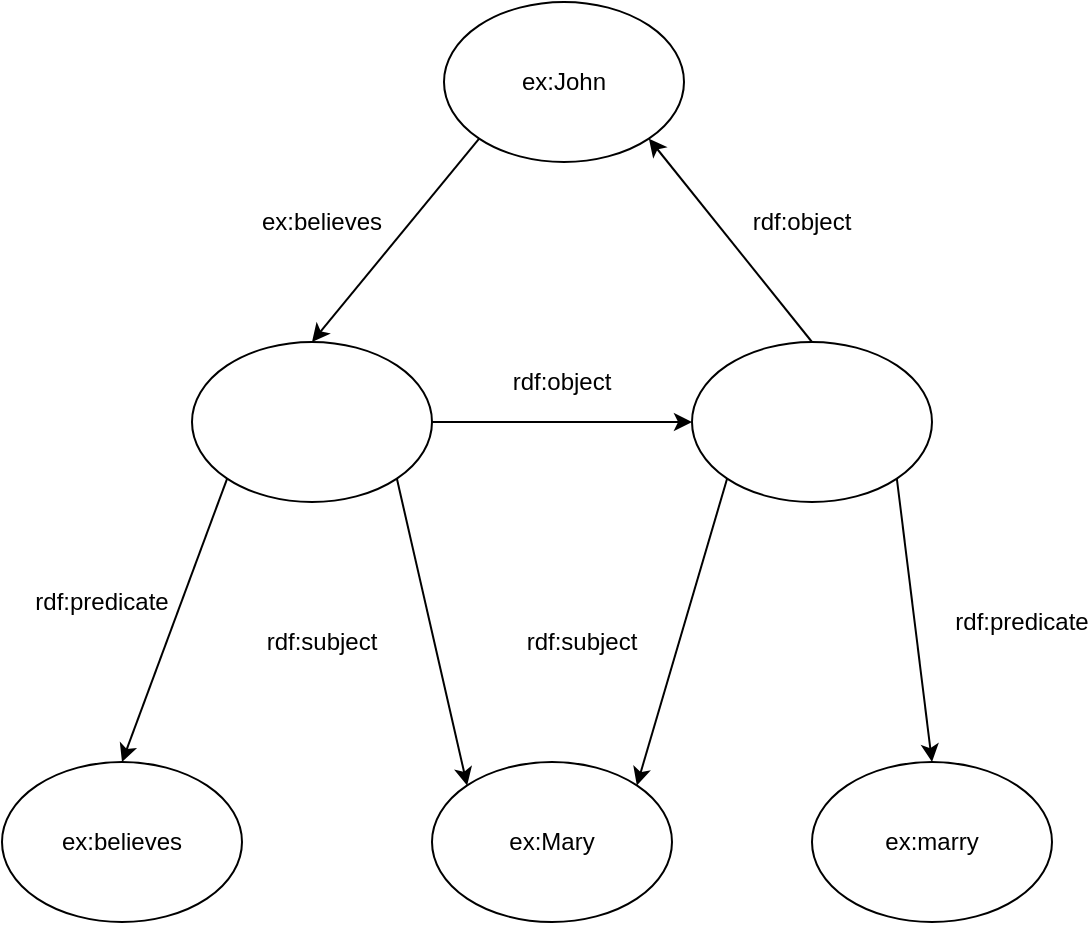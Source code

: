 <mxfile version="10.6.5" type="device"><diagram id="udxCSGLslg7un9XklMdC" name="Page-1"><mxGraphModel dx="840" dy="483" grid="1" gridSize="10" guides="1" tooltips="1" connect="1" arrows="1" fold="1" page="1" pageScale="1" pageWidth="850" pageHeight="1100" math="0" shadow="0"><root><mxCell id="0"/><mxCell id="1" parent="0"/><mxCell id="K8GTif-zEdf2nQf51k-X-7" style="rounded=0;orthogonalLoop=1;jettySize=auto;html=1;exitX=0;exitY=1;exitDx=0;exitDy=0;entryX=0.5;entryY=0;entryDx=0;entryDy=0;" edge="1" parent="1" source="K8GTif-zEdf2nQf51k-X-1" target="K8GTif-zEdf2nQf51k-X-2"><mxGeometry relative="1" as="geometry"/></mxCell><mxCell id="K8GTif-zEdf2nQf51k-X-1" value="ex:John" style="ellipse;whiteSpace=wrap;html=1;" vertex="1" parent="1"><mxGeometry x="381" y="100" width="120" height="80" as="geometry"/></mxCell><mxCell id="K8GTif-zEdf2nQf51k-X-9" style="edgeStyle=none;rounded=0;orthogonalLoop=1;jettySize=auto;html=1;exitX=1;exitY=0.5;exitDx=0;exitDy=0;entryX=0;entryY=0.5;entryDx=0;entryDy=0;" edge="1" parent="1" source="K8GTif-zEdf2nQf51k-X-2" target="K8GTif-zEdf2nQf51k-X-3"><mxGeometry relative="1" as="geometry"/></mxCell><mxCell id="K8GTif-zEdf2nQf51k-X-10" style="edgeStyle=none;rounded=0;orthogonalLoop=1;jettySize=auto;html=1;exitX=0;exitY=1;exitDx=0;exitDy=0;entryX=0.5;entryY=0;entryDx=0;entryDy=0;" edge="1" parent="1" source="K8GTif-zEdf2nQf51k-X-2" target="K8GTif-zEdf2nQf51k-X-4"><mxGeometry relative="1" as="geometry"/></mxCell><mxCell id="K8GTif-zEdf2nQf51k-X-12" style="edgeStyle=none;rounded=0;orthogonalLoop=1;jettySize=auto;html=1;exitX=1;exitY=1;exitDx=0;exitDy=0;entryX=0;entryY=0;entryDx=0;entryDy=0;" edge="1" parent="1" source="K8GTif-zEdf2nQf51k-X-2" target="K8GTif-zEdf2nQf51k-X-5"><mxGeometry relative="1" as="geometry"/></mxCell><mxCell id="K8GTif-zEdf2nQf51k-X-2" value="" style="ellipse;whiteSpace=wrap;html=1;" vertex="1" parent="1"><mxGeometry x="255" y="270" width="120" height="80" as="geometry"/></mxCell><mxCell id="K8GTif-zEdf2nQf51k-X-8" style="edgeStyle=none;rounded=0;orthogonalLoop=1;jettySize=auto;html=1;exitX=0.5;exitY=0;exitDx=0;exitDy=0;entryX=1;entryY=1;entryDx=0;entryDy=0;" edge="1" parent="1" source="K8GTif-zEdf2nQf51k-X-3" target="K8GTif-zEdf2nQf51k-X-1"><mxGeometry relative="1" as="geometry"/></mxCell><mxCell id="K8GTif-zEdf2nQf51k-X-13" style="edgeStyle=none;rounded=0;orthogonalLoop=1;jettySize=auto;html=1;exitX=0;exitY=1;exitDx=0;exitDy=0;entryX=1;entryY=0;entryDx=0;entryDy=0;" edge="1" parent="1" source="K8GTif-zEdf2nQf51k-X-3" target="K8GTif-zEdf2nQf51k-X-5"><mxGeometry relative="1" as="geometry"/></mxCell><mxCell id="K8GTif-zEdf2nQf51k-X-14" style="edgeStyle=none;rounded=0;orthogonalLoop=1;jettySize=auto;html=1;exitX=1;exitY=1;exitDx=0;exitDy=0;entryX=0.5;entryY=0;entryDx=0;entryDy=0;" edge="1" parent="1" source="K8GTif-zEdf2nQf51k-X-3" target="K8GTif-zEdf2nQf51k-X-6"><mxGeometry relative="1" as="geometry"/></mxCell><mxCell id="K8GTif-zEdf2nQf51k-X-3" value="" style="ellipse;whiteSpace=wrap;html=1;" vertex="1" parent="1"><mxGeometry x="505" y="270" width="120" height="80" as="geometry"/></mxCell><mxCell id="K8GTif-zEdf2nQf51k-X-4" value="ex:believes" style="ellipse;whiteSpace=wrap;html=1;" vertex="1" parent="1"><mxGeometry x="160" y="480" width="120" height="80" as="geometry"/></mxCell><mxCell id="K8GTif-zEdf2nQf51k-X-5" value="ex:Mary" style="ellipse;whiteSpace=wrap;html=1;" vertex="1" parent="1"><mxGeometry x="375" y="480" width="120" height="80" as="geometry"/></mxCell><mxCell id="K8GTif-zEdf2nQf51k-X-6" value="ex:marry" style="ellipse;whiteSpace=wrap;html=1;" vertex="1" parent="1"><mxGeometry x="565" y="480" width="120" height="80" as="geometry"/></mxCell><mxCell id="K8GTif-zEdf2nQf51k-X-15" value="ex:believes" style="text;html=1;strokeColor=none;fillColor=none;align=center;verticalAlign=middle;whiteSpace=wrap;rounded=0;" vertex="1" parent="1"><mxGeometry x="300" y="200" width="40" height="20" as="geometry"/></mxCell><mxCell id="K8GTif-zEdf2nQf51k-X-17" value="rdf:predicate" style="text;html=1;strokeColor=none;fillColor=none;align=center;verticalAlign=middle;whiteSpace=wrap;rounded=0;" vertex="1" parent="1"><mxGeometry x="190" y="390" width="40" height="20" as="geometry"/></mxCell><mxCell id="K8GTif-zEdf2nQf51k-X-18" value="rdf:object" style="text;html=1;strokeColor=none;fillColor=none;align=center;verticalAlign=middle;whiteSpace=wrap;rounded=0;" vertex="1" parent="1"><mxGeometry x="420" y="280" width="40" height="20" as="geometry"/></mxCell><mxCell id="K8GTif-zEdf2nQf51k-X-19" value="rdf:subject" style="text;html=1;strokeColor=none;fillColor=none;align=center;verticalAlign=middle;whiteSpace=wrap;rounded=0;" vertex="1" parent="1"><mxGeometry x="300" y="410" width="40" height="20" as="geometry"/></mxCell><mxCell id="K8GTif-zEdf2nQf51k-X-20" value="rdf:subject" style="text;html=1;strokeColor=none;fillColor=none;align=center;verticalAlign=middle;whiteSpace=wrap;rounded=0;" vertex="1" parent="1"><mxGeometry x="430" y="410" width="40" height="20" as="geometry"/></mxCell><mxCell id="K8GTif-zEdf2nQf51k-X-21" value="rdf:predicate" style="text;html=1;strokeColor=none;fillColor=none;align=center;verticalAlign=middle;whiteSpace=wrap;rounded=0;" vertex="1" parent="1"><mxGeometry x="650" y="400" width="40" height="20" as="geometry"/></mxCell><mxCell id="K8GTif-zEdf2nQf51k-X-22" value="rdf:object" style="text;html=1;strokeColor=none;fillColor=none;align=center;verticalAlign=middle;whiteSpace=wrap;rounded=0;" vertex="1" parent="1"><mxGeometry x="540" y="200" width="40" height="20" as="geometry"/></mxCell></root></mxGraphModel></diagram></mxfile>